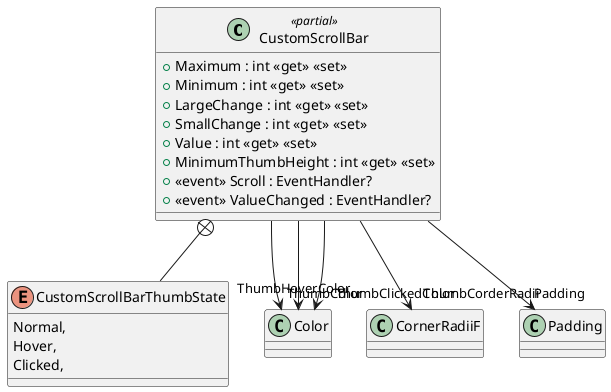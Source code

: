 @startuml
class CustomScrollBar <<partial>> {
    + Maximum : int <<get>> <<set>>
    + Minimum : int <<get>> <<set>>
    + LargeChange : int <<get>> <<set>>
    + SmallChange : int <<get>> <<set>>
    + Value : int <<get>> <<set>>
    + MinimumThumbHeight : int <<get>> <<set>>
    +  <<event>> Scroll : EventHandler? 
    +  <<event>> ValueChanged : EventHandler? 
}
enum CustomScrollBarThumbState {
    Normal,
    Hover,
    Clicked,
}
CustomScrollBar --> "ThumbColor" Color
CustomScrollBar --> "ThumbHoverColor" Color
CustomScrollBar --> "ThumbClickedColor" Color
CustomScrollBar --> "ThumbCorderRadii" CornerRadiiF
CustomScrollBar --> "Padding" Padding
CustomScrollBar +-- CustomScrollBarThumbState
@enduml
